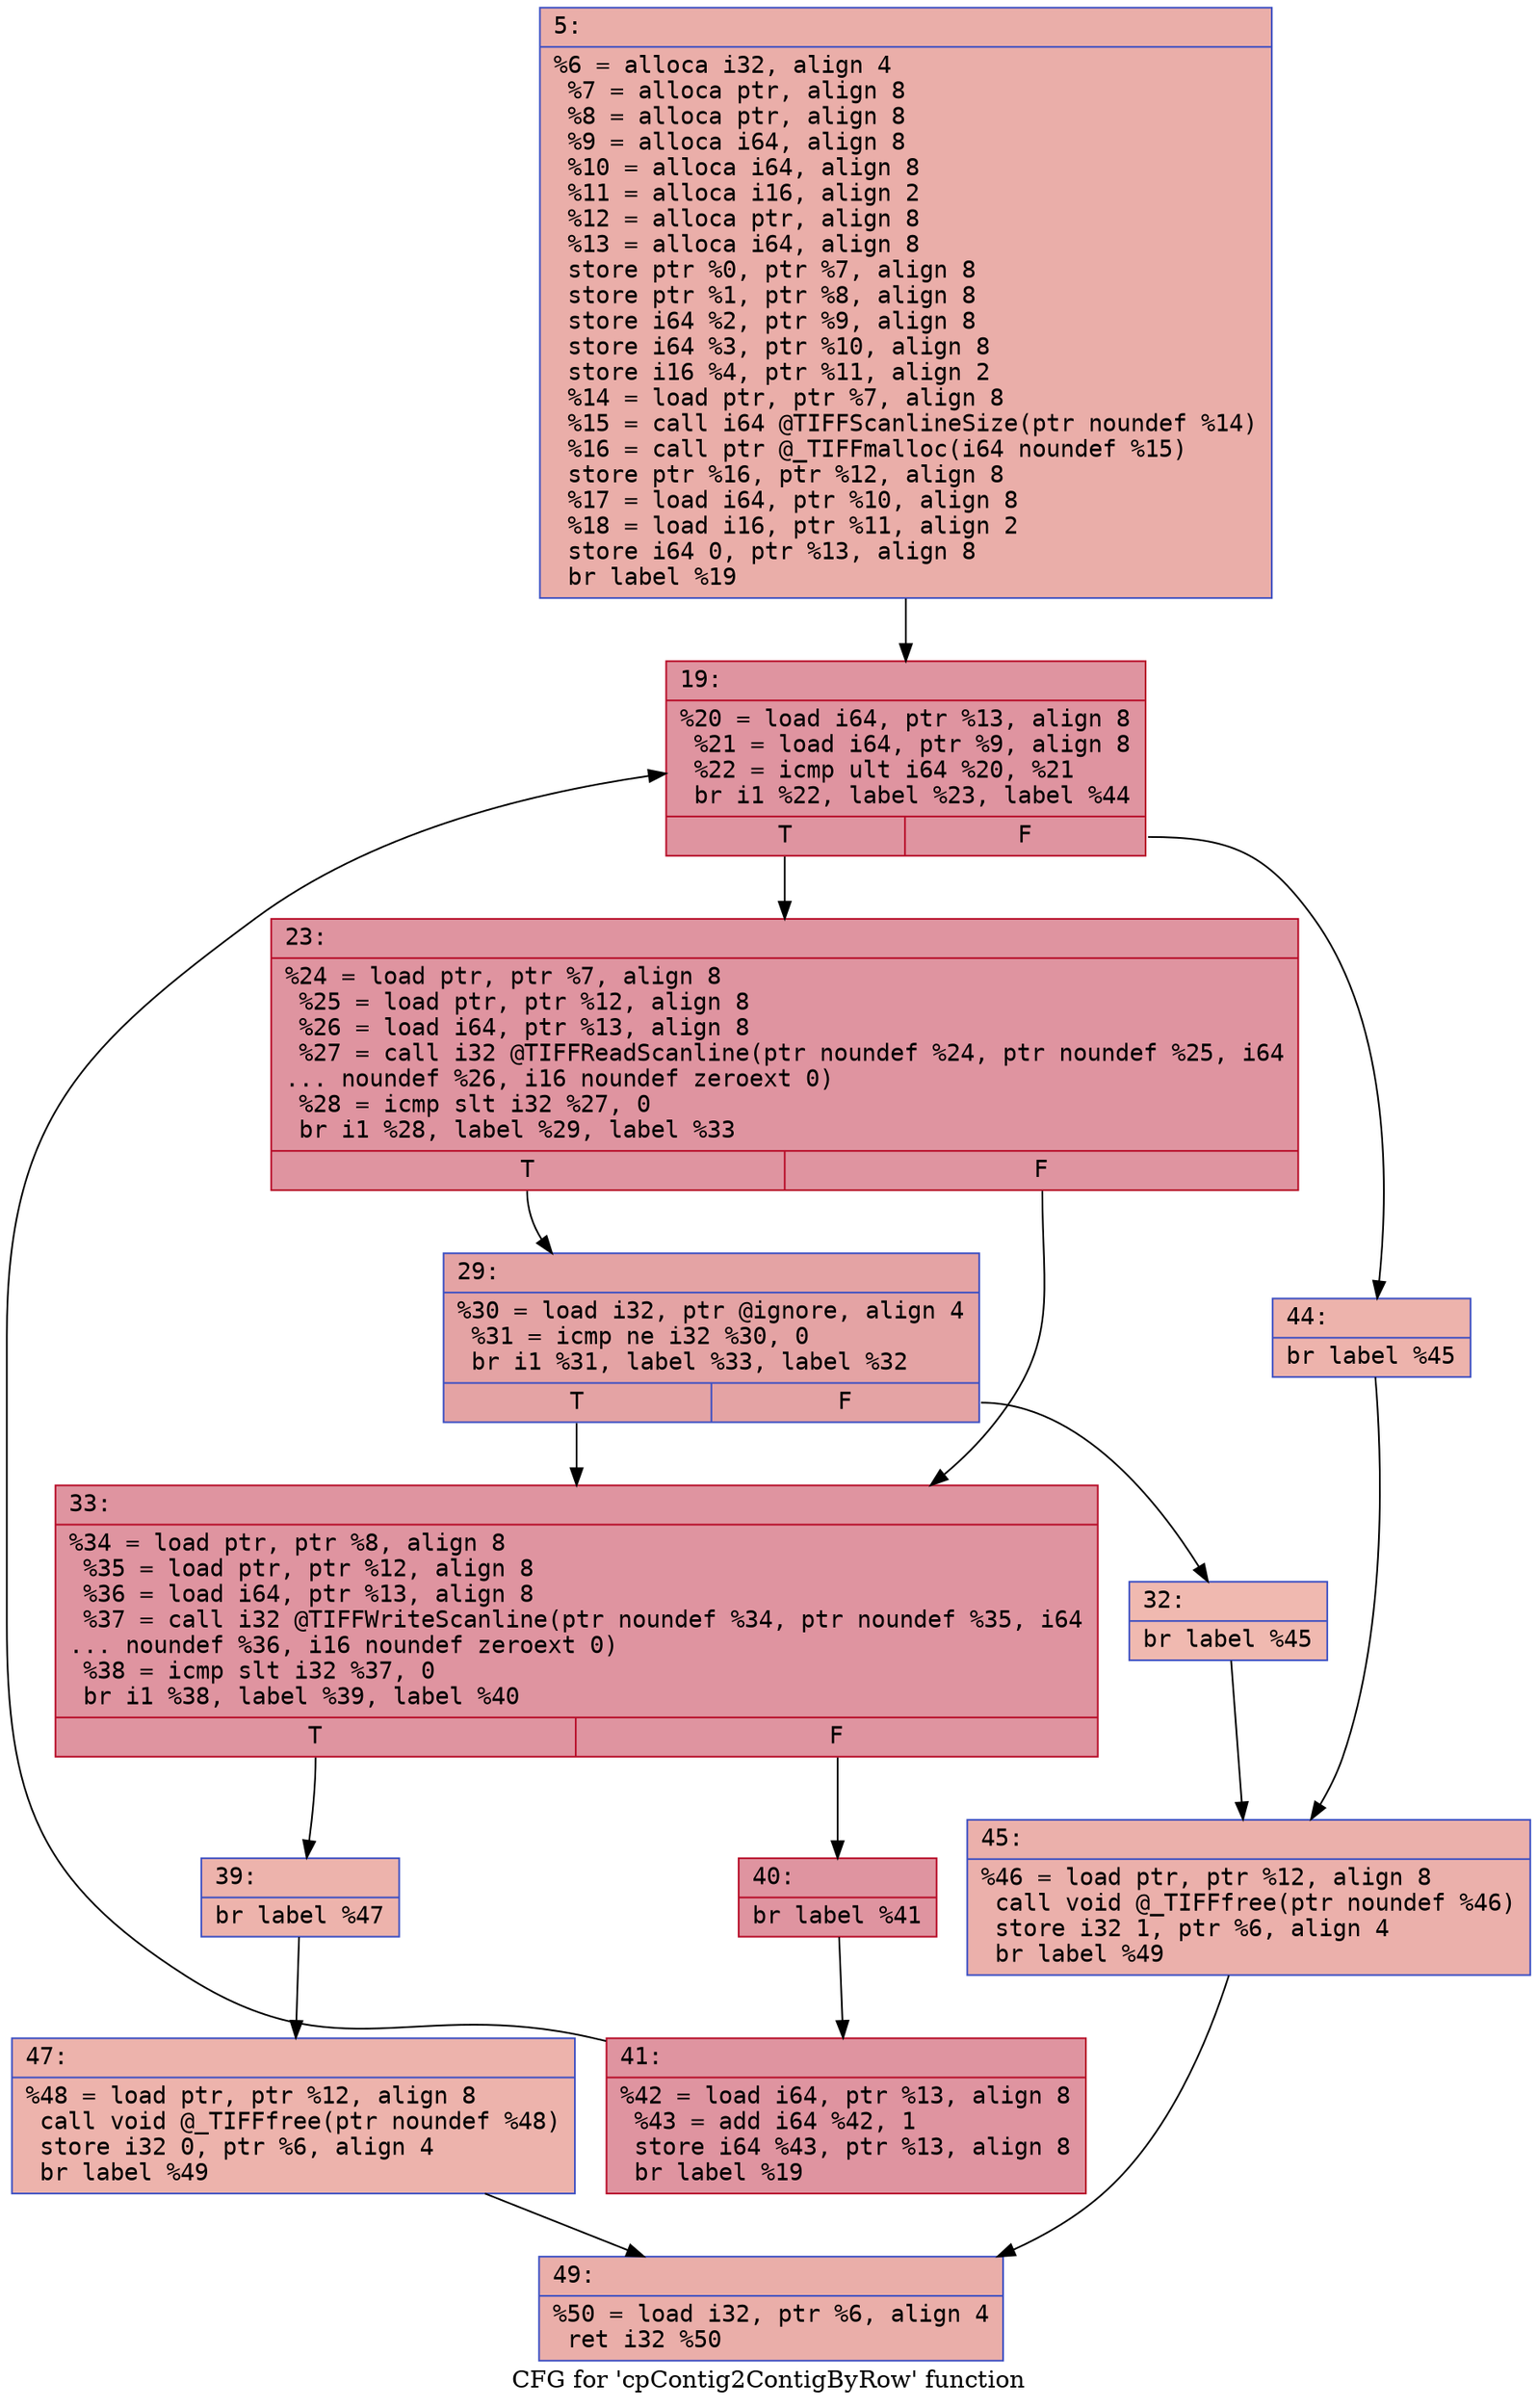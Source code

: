 digraph "CFG for 'cpContig2ContigByRow' function" {
	label="CFG for 'cpContig2ContigByRow' function";

	Node0x600001c482d0 [shape=record,color="#3d50c3ff", style=filled, fillcolor="#d0473d70" fontname="Courier",label="{5:\l|  %6 = alloca i32, align 4\l  %7 = alloca ptr, align 8\l  %8 = alloca ptr, align 8\l  %9 = alloca i64, align 8\l  %10 = alloca i64, align 8\l  %11 = alloca i16, align 2\l  %12 = alloca ptr, align 8\l  %13 = alloca i64, align 8\l  store ptr %0, ptr %7, align 8\l  store ptr %1, ptr %8, align 8\l  store i64 %2, ptr %9, align 8\l  store i64 %3, ptr %10, align 8\l  store i16 %4, ptr %11, align 2\l  %14 = load ptr, ptr %7, align 8\l  %15 = call i64 @TIFFScanlineSize(ptr noundef %14)\l  %16 = call ptr @_TIFFmalloc(i64 noundef %15)\l  store ptr %16, ptr %12, align 8\l  %17 = load i64, ptr %10, align 8\l  %18 = load i16, ptr %11, align 2\l  store i64 0, ptr %13, align 8\l  br label %19\l}"];
	Node0x600001c482d0 -> Node0x600001c48320[tooltip="5 -> 19\nProbability 100.00%" ];
	Node0x600001c48320 [shape=record,color="#b70d28ff", style=filled, fillcolor="#b70d2870" fontname="Courier",label="{19:\l|  %20 = load i64, ptr %13, align 8\l  %21 = load i64, ptr %9, align 8\l  %22 = icmp ult i64 %20, %21\l  br i1 %22, label %23, label %44\l|{<s0>T|<s1>F}}"];
	Node0x600001c48320:s0 -> Node0x600001c48370[tooltip="19 -> 23\nProbability 96.88%" ];
	Node0x600001c48320:s1 -> Node0x600001c485a0[tooltip="19 -> 44\nProbability 3.12%" ];
	Node0x600001c48370 [shape=record,color="#b70d28ff", style=filled, fillcolor="#b70d2870" fontname="Courier",label="{23:\l|  %24 = load ptr, ptr %7, align 8\l  %25 = load ptr, ptr %12, align 8\l  %26 = load i64, ptr %13, align 8\l  %27 = call i32 @TIFFReadScanline(ptr noundef %24, ptr noundef %25, i64\l... noundef %26, i16 noundef zeroext 0)\l  %28 = icmp slt i32 %27, 0\l  br i1 %28, label %29, label %33\l|{<s0>T|<s1>F}}"];
	Node0x600001c48370:s0 -> Node0x600001c483c0[tooltip="23 -> 29\nProbability 37.50%" ];
	Node0x600001c48370:s1 -> Node0x600001c48460[tooltip="23 -> 33\nProbability 62.50%" ];
	Node0x600001c483c0 [shape=record,color="#3d50c3ff", style=filled, fillcolor="#c32e3170" fontname="Courier",label="{29:\l|  %30 = load i32, ptr @ignore, align 4\l  %31 = icmp ne i32 %30, 0\l  br i1 %31, label %33, label %32\l|{<s0>T|<s1>F}}"];
	Node0x600001c483c0:s0 -> Node0x600001c48460[tooltip="29 -> 33\nProbability 96.88%" ];
	Node0x600001c483c0:s1 -> Node0x600001c48410[tooltip="29 -> 32\nProbability 3.12%" ];
	Node0x600001c48410 [shape=record,color="#3d50c3ff", style=filled, fillcolor="#de614d70" fontname="Courier",label="{32:\l|  br label %45\l}"];
	Node0x600001c48410 -> Node0x600001c485f0[tooltip="32 -> 45\nProbability 100.00%" ];
	Node0x600001c48460 [shape=record,color="#b70d28ff", style=filled, fillcolor="#b70d2870" fontname="Courier",label="{33:\l|  %34 = load ptr, ptr %8, align 8\l  %35 = load ptr, ptr %12, align 8\l  %36 = load i64, ptr %13, align 8\l  %37 = call i32 @TIFFWriteScanline(ptr noundef %34, ptr noundef %35, i64\l... noundef %36, i16 noundef zeroext 0)\l  %38 = icmp slt i32 %37, 0\l  br i1 %38, label %39, label %40\l|{<s0>T|<s1>F}}"];
	Node0x600001c48460:s0 -> Node0x600001c484b0[tooltip="33 -> 39\nProbability 3.12%" ];
	Node0x600001c48460:s1 -> Node0x600001c48500[tooltip="33 -> 40\nProbability 96.88%" ];
	Node0x600001c484b0 [shape=record,color="#3d50c3ff", style=filled, fillcolor="#d6524470" fontname="Courier",label="{39:\l|  br label %47\l}"];
	Node0x600001c484b0 -> Node0x600001c48640[tooltip="39 -> 47\nProbability 100.00%" ];
	Node0x600001c48500 [shape=record,color="#b70d28ff", style=filled, fillcolor="#b70d2870" fontname="Courier",label="{40:\l|  br label %41\l}"];
	Node0x600001c48500 -> Node0x600001c48550[tooltip="40 -> 41\nProbability 100.00%" ];
	Node0x600001c48550 [shape=record,color="#b70d28ff", style=filled, fillcolor="#b70d2870" fontname="Courier",label="{41:\l|  %42 = load i64, ptr %13, align 8\l  %43 = add i64 %42, 1\l  store i64 %43, ptr %13, align 8\l  br label %19\l}"];
	Node0x600001c48550 -> Node0x600001c48320[tooltip="41 -> 19\nProbability 100.00%" ];
	Node0x600001c485a0 [shape=record,color="#3d50c3ff", style=filled, fillcolor="#d6524470" fontname="Courier",label="{44:\l|  br label %45\l}"];
	Node0x600001c485a0 -> Node0x600001c485f0[tooltip="44 -> 45\nProbability 100.00%" ];
	Node0x600001c485f0 [shape=record,color="#3d50c3ff", style=filled, fillcolor="#d24b4070" fontname="Courier",label="{45:\l|  %46 = load ptr, ptr %12, align 8\l  call void @_TIFFfree(ptr noundef %46)\l  store i32 1, ptr %6, align 4\l  br label %49\l}"];
	Node0x600001c485f0 -> Node0x600001c48690[tooltip="45 -> 49\nProbability 100.00%" ];
	Node0x600001c48640 [shape=record,color="#3d50c3ff", style=filled, fillcolor="#d6524470" fontname="Courier",label="{47:\l|  %48 = load ptr, ptr %12, align 8\l  call void @_TIFFfree(ptr noundef %48)\l  store i32 0, ptr %6, align 4\l  br label %49\l}"];
	Node0x600001c48640 -> Node0x600001c48690[tooltip="47 -> 49\nProbability 100.00%" ];
	Node0x600001c48690 [shape=record,color="#3d50c3ff", style=filled, fillcolor="#d0473d70" fontname="Courier",label="{49:\l|  %50 = load i32, ptr %6, align 4\l  ret i32 %50\l}"];
}
